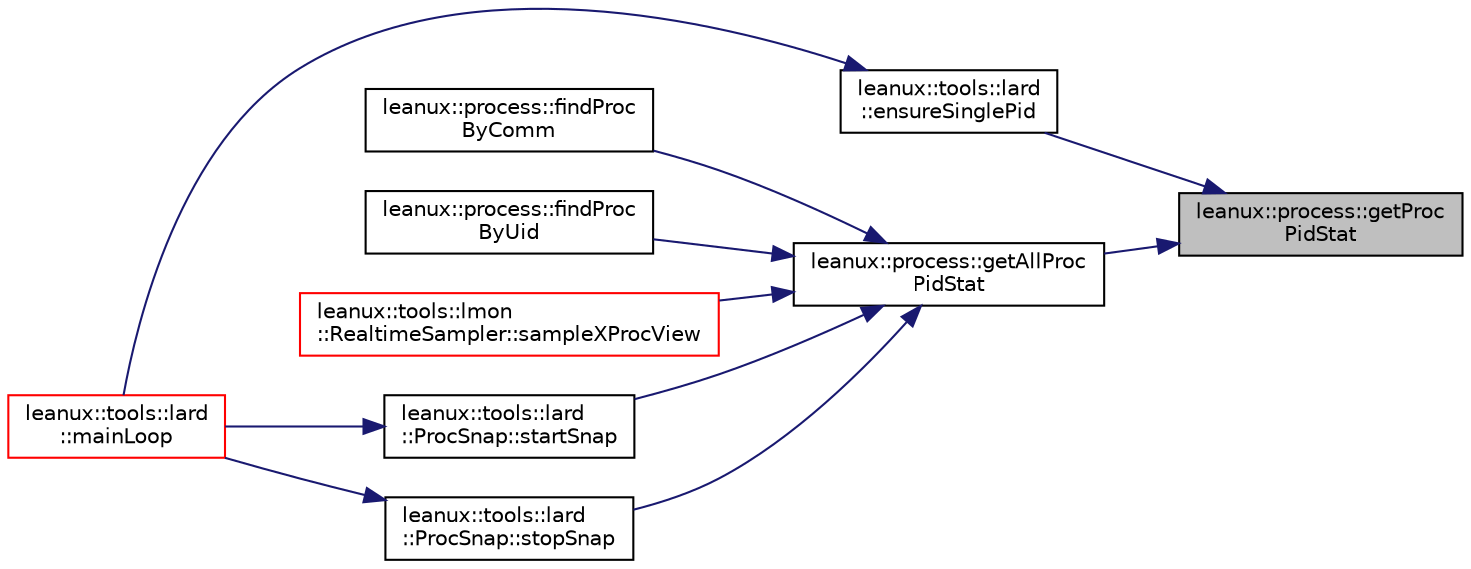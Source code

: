 digraph "leanux::process::getProcPidStat"
{
 // LATEX_PDF_SIZE
  bgcolor="transparent";
  edge [fontname="Helvetica",fontsize="10",labelfontname="Helvetica",labelfontsize="10"];
  node [fontname="Helvetica",fontsize="10",shape=record];
  rankdir="RL";
  Node1 [label="leanux::process::getProc\lPidStat",height=0.2,width=0.4,color="black", fillcolor="grey75", style="filled", fontcolor="black",tooltip="Get the ProcPidStat for the pid."];
  Node1 -> Node2 [dir="back",color="midnightblue",fontsize="10",style="solid",fontname="Helvetica"];
  Node2 [label="leanux::tools::lard\l::ensureSinglePid",height=0.2,width=0.4,color="black",URL="$namespaceleanux_1_1tools_1_1lard.html#aee987aaaf44a4832b535ecf78065d963",tooltip=" "];
  Node2 -> Node3 [dir="back",color="midnightblue",fontsize="10",style="solid",fontname="Helvetica"];
  Node3 [label="leanux::tools::lard\l::mainLoop",height=0.2,width=0.4,color="red",URL="$namespaceleanux_1_1tools_1_1lard.html#a6de74bbef1d571bf7eb000e62900a11d",tooltip=" "];
  Node1 -> Node6 [dir="back",color="midnightblue",fontsize="10",style="solid",fontname="Helvetica"];
  Node6 [label="leanux::process::getAllProc\lPidStat",height=0.2,width=0.4,color="black",URL="$namespaceleanux_1_1process.html#a385cafe09f0dc82ce8a830124665d69d",tooltip="Get a snapshot of all pids (seen as /proc/PID) into a std::map keyed by pid_t."];
  Node6 -> Node7 [dir="back",color="midnightblue",fontsize="10",style="solid",fontname="Helvetica"];
  Node7 [label="leanux::process::findProc\lByComm",height=0.2,width=0.4,color="black",URL="$namespaceleanux_1_1process.html#af0c8e37dbbfb1b7d7efb8aa7892d568d",tooltip="return all pids with specified comm (executable image) into stats"];
  Node6 -> Node8 [dir="back",color="midnightblue",fontsize="10",style="solid",fontname="Helvetica"];
  Node8 [label="leanux::process::findProc\lByUid",height=0.2,width=0.4,color="black",URL="$namespaceleanux_1_1process.html#a670ad342b1dd7423a5882b43e31b72c0",tooltip="return all pids with specified uid."];
  Node6 -> Node9 [dir="back",color="midnightblue",fontsize="10",style="solid",fontname="Helvetica"];
  Node9 [label="leanux::tools::lmon\l::RealtimeSampler::sampleXProcView",height=0.2,width=0.4,color="red",URL="$classleanux_1_1tools_1_1lmon_1_1RealtimeSampler.html#af80582780bfa40a11a40e647f9657d0f",tooltip=" "];
  Node6 -> Node15 [dir="back",color="midnightblue",fontsize="10",style="solid",fontname="Helvetica"];
  Node15 [label="leanux::tools::lard\l::ProcSnap::startSnap",height=0.2,width=0.4,color="black",URL="$classleanux_1_1tools_1_1lard_1_1ProcSnap.html#ab54043cba9664efa3321d9456c9bb3a0",tooltip=" "];
  Node15 -> Node3 [dir="back",color="midnightblue",fontsize="10",style="solid",fontname="Helvetica"];
  Node6 -> Node16 [dir="back",color="midnightblue",fontsize="10",style="solid",fontname="Helvetica"];
  Node16 [label="leanux::tools::lard\l::ProcSnap::stopSnap",height=0.2,width=0.4,color="black",URL="$classleanux_1_1tools_1_1lard_1_1ProcSnap.html#a2922f8c93498c97d1b47ec2e6b7d817d",tooltip=" "];
  Node16 -> Node3 [dir="back",color="midnightblue",fontsize="10",style="solid",fontname="Helvetica"];
}
